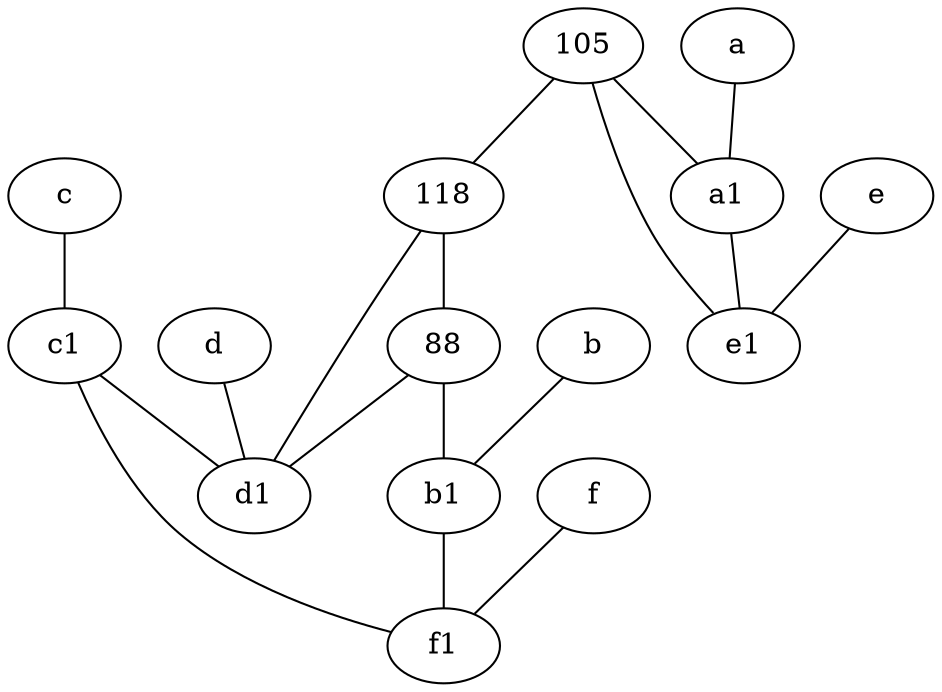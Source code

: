graph {
	node [labelfontsize=50]
	118 [labelfontsize=50]
	105 [labelfontsize=50]
	d [labelfontsize=50 pos="2,5!"]
	b1 [labelfontsize=50 pos="9,4!"]
	b [labelfontsize=50 pos="10,4!"]
	c1 [labelfontsize=50 pos="4.5,3!"]
	a [labelfontsize=50 pos="8,2!"]
	a1 [labelfontsize=50 pos="8,3!"]
	d1 [labelfontsize=50 pos="3,5!"]
	f [labelfontsize=50 pos="3,9!"]
	88 [labelfontsize=50]
	c [labelfontsize=50 pos="4.5,2!"]
	e1 [labelfontsize=50 pos="7,7!"]
	f1 [labelfontsize=50 pos="3,8!"]
	e [labelfontsize=50 pos="7,9!"]
	a -- a1
	118 -- 88
	d -- d1
	b -- b1
	105 -- 118
	88 -- b1
	f -- f1
	c1 -- f1
	a1 -- e1
	118 -- d1
	c -- c1
	88 -- d1
	b1 -- f1
	105 -- e1
	105 -- a1
	c1 -- d1
	e -- e1
}
